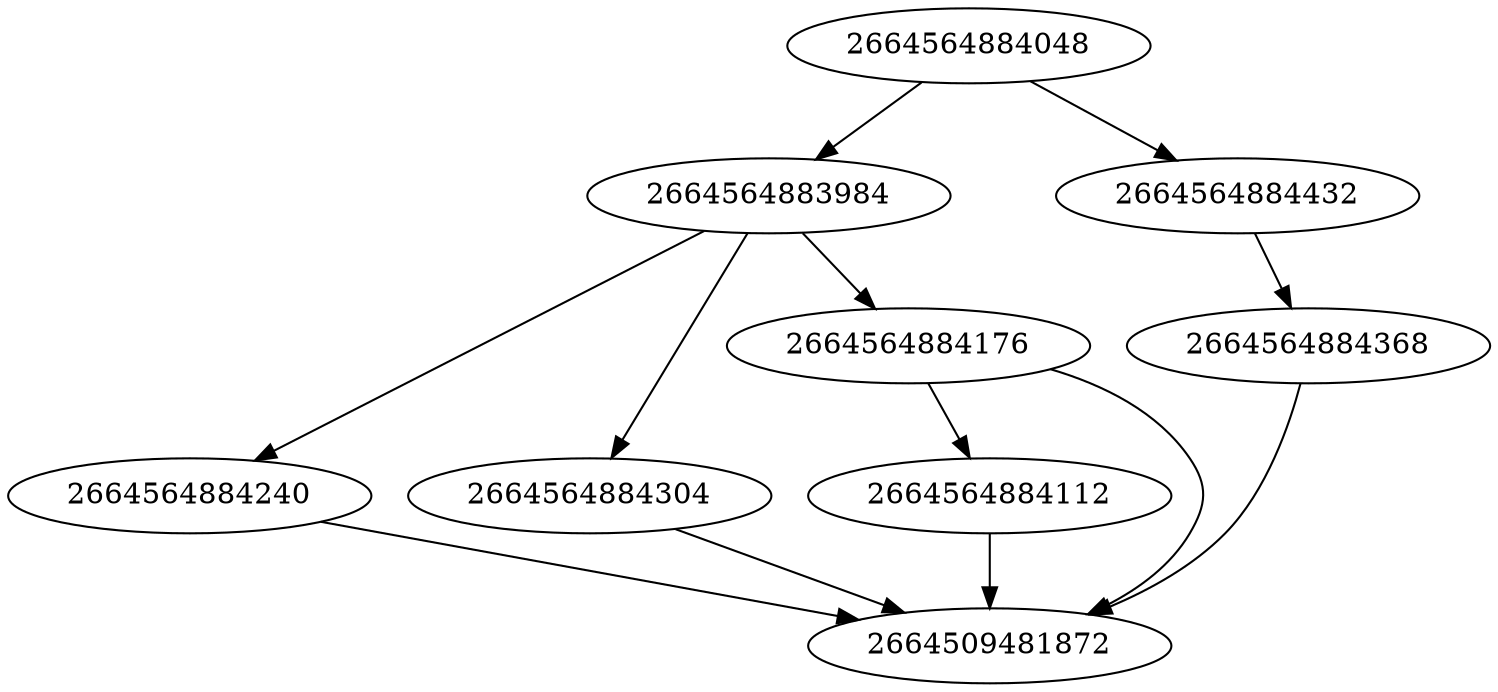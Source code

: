 strict digraph {
2664564883984 [type=Call];
2664564884240 [type=Name];
2664564884304 [type=Name];
2664564884432 [type=Return];
2664564884176 [type=Attribute];
2664564884368 [type=Name];
2664564884112 [type=Name];
2664509481872 [type=Load];
2664564884048 [type=If];
2664564883984 -> 2664564884176;
2664564883984 -> 2664564884304;
2664564883984 -> 2664564884240;
2664564884240 -> 2664509481872;
2664564884304 -> 2664509481872;
2664564884432 -> 2664564884368;
2664564884176 -> 2664564884112;
2664564884176 -> 2664509481872;
2664564884368 -> 2664509481872;
2664564884112 -> 2664509481872;
2664564884048 -> 2664564883984;
2664564884048 -> 2664564884432;
}
